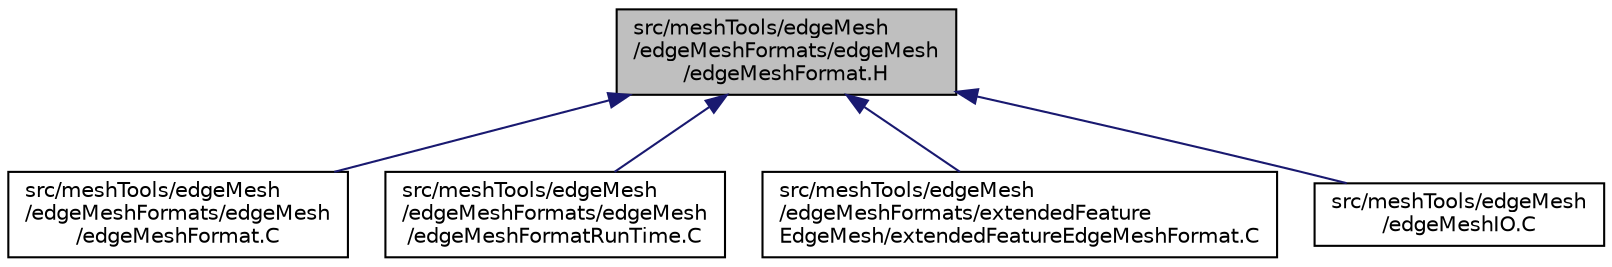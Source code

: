 digraph "src/meshTools/edgeMesh/edgeMeshFormats/edgeMesh/edgeMeshFormat.H"
{
  bgcolor="transparent";
  edge [fontname="Helvetica",fontsize="10",labelfontname="Helvetica",labelfontsize="10"];
  node [fontname="Helvetica",fontsize="10",shape=record];
  Node1 [label="src/meshTools/edgeMesh\l/edgeMeshFormats/edgeMesh\l/edgeMeshFormat.H",height=0.2,width=0.4,color="black", fillcolor="grey75", style="filled" fontcolor="black"];
  Node1 -> Node2 [dir="back",color="midnightblue",fontsize="10",style="solid",fontname="Helvetica"];
  Node2 [label="src/meshTools/edgeMesh\l/edgeMeshFormats/edgeMesh\l/edgeMeshFormat.C",height=0.2,width=0.4,color="black",URL="$edgeMeshFormat_8C.html"];
  Node1 -> Node3 [dir="back",color="midnightblue",fontsize="10",style="solid",fontname="Helvetica"];
  Node3 [label="src/meshTools/edgeMesh\l/edgeMeshFormats/edgeMesh\l/edgeMeshFormatRunTime.C",height=0.2,width=0.4,color="black",URL="$edgeMeshFormatRunTime_8C.html"];
  Node1 -> Node4 [dir="back",color="midnightblue",fontsize="10",style="solid",fontname="Helvetica"];
  Node4 [label="src/meshTools/edgeMesh\l/edgeMeshFormats/extendedFeature\lEdgeMesh/extendedFeatureEdgeMeshFormat.C",height=0.2,width=0.4,color="black",URL="$extendedFeatureEdgeMeshFormat_8C.html"];
  Node1 -> Node5 [dir="back",color="midnightblue",fontsize="10",style="solid",fontname="Helvetica"];
  Node5 [label="src/meshTools/edgeMesh\l/edgeMeshIO.C",height=0.2,width=0.4,color="black",URL="$edgeMeshIO_8C.html"];
}
